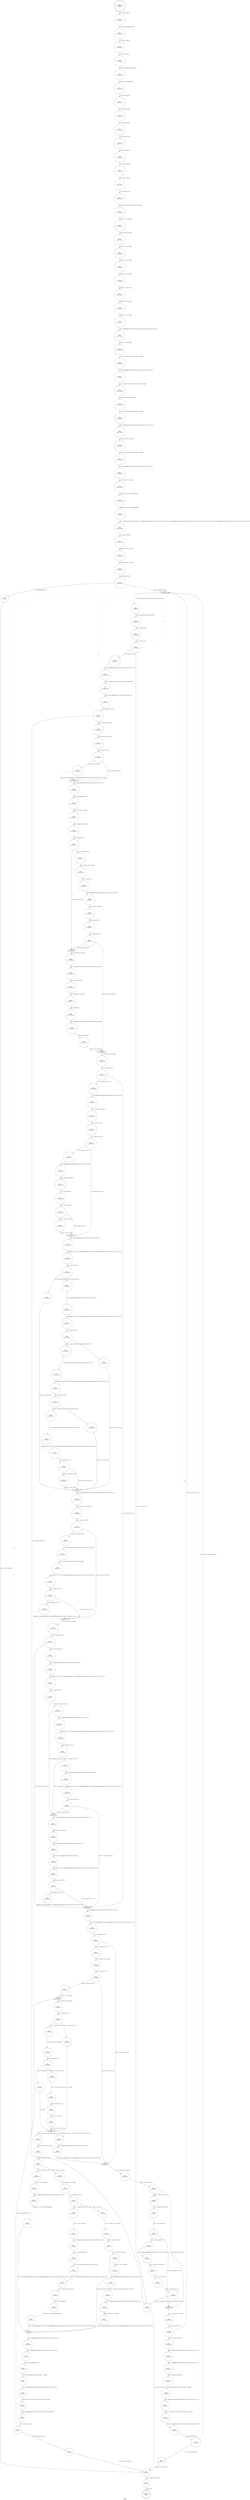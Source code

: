 digraph readmail {
label="readmail"
6003 [label="N6003\n(rp:0, ep:0)\nexit", shape="doublecircle"]
6004 [label="N6004\n(rp:234, ep:234)\nentry", shape="doublecircle"]
6004 -> 6006 [label="%4 = alloca i32, align 4"]
6006 [label="N6006\n(rp:233, ep:233)", shape="circle"]
6006 -> 6007 [label="%5 = alloca %struct.queue*, align 8"]
6007 [label="N6007\n(rp:232, ep:232)", shape="circle"]
6007 -> 6008 [label="%6 = alloca i32, align 4"]
6008 [label="N6008\n(rp:231, ep:231)", shape="circle"]
6008 -> 6009 [label="%7 = alloca i32, align 4"]
6009 [label="N6009\n(rp:230, ep:230)", shape="circle"]
6009 -> 6010 [label="%8 = alloca %struct.parse_state, align 4"]
6010 [label="N6010\n(rp:229, ep:229)", shape="circle"]
6010 -> 6011 [label="%9 = alloca [1000 x i8], align 16"]
6011 [label="N6011\n(rp:228, ep:228)", shape="circle"]
6011 -> 6012 [label="%10 = alloca i64, align 8"]
6012 [label="N6012\n(rp:227, ep:227)", shape="circle"]
6012 -> 6013 [label="%11 = alloca i64, align 8"]
6013 [label="N6013\n(rp:226, ep:226)", shape="circle"]
6013 -> 6014 [label="%12 = alloca i32, align 4"]
6014 [label="N6014\n(rp:225, ep:225)", shape="circle"]
6014 -> 6015 [label="%13 = alloca i32, align 4"]
6015 [label="N6015\n(rp:224, ep:224)", shape="circle"]
6015 -> 6016 [label="%14 = alloca i32, align 4"]
6016 [label="N6016\n(rp:223, ep:223)", shape="circle"]
6016 -> 6017 [label="%15 = alloca i32, align 4"]
6017 [label="N6017\n(rp:222, ep:222)", shape="circle"]
6017 -> 6018 [label="%16 = alloca i32, align 4"]
6018 [label="N6018\n(rp:221, ep:221)", shape="circle"]
6018 -> 6019 [label="%17 = alloca i32, align 4"]
6019 [label="N6019\n(rp:220, ep:220)", shape="circle"]
6019 -> 6021 [label="store %struct.queue* %0, %struct.queue** %5, align 8"]
6021 [label="N6021\n(rp:219, ep:219)", shape="circle"]
6021 -> 6023 [label="store i32 %1, i32* %6, align 4"]
6023 [label="N6023\n(rp:218, ep:218)", shape="circle"]
6023 -> 6030 [label="store i32 %2, i32* %7, align 4"]
6030 [label="N6030\n(rp:217, ep:217)", shape="circle"]
6030 -> 6032 [label="store i32 0, i32* %12, align 4"]
6032 [label="N6032\n(rp:216, ep:216)", shape="circle"]
6032 -> 6034 [label="store i32 0, i32* %13, align 4"]
6034 [label="N6034\n(rp:215, ep:215)", shape="circle"]
6034 -> 6036 [label="store i32 0, i32* %14, align 4"]
6036 [label="N6036\n(rp:214, ep:214)", shape="circle"]
6036 -> 6038 [label="store i32 0, i32* %15, align 4"]
6038 [label="N6038\n(rp:213, ep:213)", shape="circle"]
6038 -> 6040 [label="store i32 0, i32* %16, align 4"]
6040 [label="N6040\n(rp:212, ep:212)", shape="circle"]
6040 -> 6041 [label="store i32 0, i32* %17, align 4"]
6041 [label="N6041\n(rp:211, ep:211)", shape="circle"]
6041 -> 6042 [label="%18 = getelementptr inbounds %struct.parse_state, %struct.parse_state* %8, i32 0, i32 2"]
6042 [label="N6042\n(rp:210, ep:210)", shape="circle"]
6042 -> 6043 [label="store i32 0, i32* %18, align 4"]
6043 [label="N6043\n(rp:209, ep:209)", shape="circle"]
6043 -> 6044 [label="%19 = load %struct.queue*, %struct.queue** %5, align 8"]
6044 [label="N6044\n(rp:208, ep:208)", shape="circle"]
6044 -> 6045 [label="%20 = getelementptr inbounds %struct.queue, %struct.queue* %19, i32 0, i32 2"]
6045 [label="N6045\n(rp:207, ep:207)", shape="circle"]
6045 -> 6046 [label="%21 = load %struct._IO_FILE*, %struct._IO_FILE** %20, align 8"]
6046 [label="N6046\n(rp:206, ep:206)", shape="circle"]
6046 -> 6047 [label="%22 = load i32, i32* @useruid, align 4"]
6047 [label="N6047\n(rp:205, ep:205)", shape="circle"]
6047 -> 6048 [label="%23 = load %struct.queue*, %struct.queue** %5, align 8"]
6048 [label="N6048\n(rp:204, ep:204)", shape="circle"]
6048 -> 6049 [label="%24 = getelementptr inbounds %struct.queue, %struct.queue* %23, i32 0, i32 4"]
6049 [label="N6049\n(rp:203, ep:203)", shape="circle"]
6049 -> 6050 [label="%25 = load i8*, i8** %24, align 8"]
6050 [label="N6050\n(rp:202, ep:202)", shape="circle"]
6050 -> 6051 [label="%26 = load %struct.queue*, %struct.queue** %5, align 8"]
6051 [label="N6051\n(rp:201, ep:201)", shape="circle"]
6051 -> 6052 [label="%27 = getelementptr inbounds %struct.queue, %struct.queue* %26, i32 0, i32 1"]
6052 [label="N6052\n(rp:200, ep:200)", shape="circle"]
6052 -> 6053 [label="%28 = load i8*, i8** %27, align 8"]
6053 [label="N6053\n(rp:199, ep:199)", shape="circle"]
6053 -> 6054 [label="hostname --@-- %29 = call i8* @hostname()", style="dashed", color="blue"]
6054 [label="N6054\n(rp:198, ep:198)", shape="circle"]
6054 -> 6055 [label="rfc822date --@-- %30 = call i8* @rfc822date()", style="dashed", color="blue"]
6055 [label="N6055\n(rp:197, ep:197)", shape="circle"]
6055 -> 6056 [label="%31 = call i32 @fprintf(%struct._IO_FILE* %21, i8* getelementptr inbounds ([72 x i8], [72 x i8]* @.str.9.51, i32 0, i32 0), i8* getelementptr inbounds ([50 x i8], [50 x i8]* @username, i32 0, i32 0), i32 %22, i8* %25, i8* %28, i8* %29, i8* getelementptr inbounds ([26 x i8], [26 x i8]* @.str.5.47, i32 0, i32 0), i8* %30)"]
6056 [label="N6056\n(rp:196, ep:196)", shape="circle"]
6056 -> 6057 [label="%32 = sext i32 %31 to i64"]
6057 [label="N6057\n(rp:195, ep:195)", shape="circle"]
6057 -> 6058 [label="store i64 %32, i64* %11, align 8"]
6058 [label="N6058\n(rp:194, ep:194)", shape="circle"]
6058 -> 6059 [label="%33 = load i64, i64* %11, align 8"]
6059 [label="N6059\n(rp:193, ep:193)", shape="circle"]
6059 -> 6060 [label="%34 = icmp slt i64 %33, 0"]
6060 [label="N6060\n(rp:192, ep:192)", shape="circle"]
6060 -> 6282 [label="[%34 = icmp slt i64 %33, 0]"]
6060 -> 6064 [label="[!(%34 = icmp slt i64 %33, 0)]"]
6064 [label="N6064\n(rp:191, ep:53)", shape="box"]
6064 -> 6065 [label="%38 = load %struct._IO_FILE*, %struct._IO_FILE** @stdin, align 8"]
6064 -> 6064 [label="@", style="dashed", color="orange"]
6064 -> 6273 [label="@", style="dashed", color="orange"]
6064 -> 6243 [label="@", style="dashed", color="orange"]
6064 -> 6260 [label="@", style="dashed", color="orange"]
6064 -> 6068 [label="@", style="dashed", color="orange"]
6064 -> 6073 [label="@", style="dashed", color="orange"]
6065 [label="N6065\n(rp:190, ep:52)", shape="circle"]
6065 -> 6066 [label="%39 = call i32 @feof(%struct._IO_FILE* %38)"]
6066 [label="N6066\n(rp:189, ep:51)", shape="circle"]
6066 -> 6067 [label="%40 = icmp ne i32 %39, 0"]
6067 [label="N6067\n(rp:188, ep:50)", shape="circle"]
6067 -> 6068 [label="%41 = xor i1 %40, true"]
6068 [label="N6068\n(rp:187, ep:49)", shape="circle"]
6068 -> 6284 [label="[%41 = xor i1 %40, true]"]
6068 -> 6278 [label="[!(%41 = xor i1 %40, true)]"]
6070 [label="N6070\n(rp:185, ep:190)", shape="circle"]
6070 -> 6071 [label="%44 = load %struct._IO_FILE*, %struct._IO_FILE** @stdin, align 8"]
6071 [label="N6071\n(rp:184, ep:189)", shape="circle"]
6071 -> 6072 [label="%45 = call i8* @fgets(i8* %43, i32 999, %struct._IO_FILE* %44)"]
6072 [label="N6072\n(rp:183, ep:188)", shape="circle"]
6072 -> 6073 [label="%46 = icmp eq i8* %45, null"]
6073 [label="N6073\n(rp:182, ep:187)", shape="circle"]
6073 -> 6287 [label="[!(%46 = icmp eq i8* %45, null)]"]
6073 -> 6278 [label="[%46 = icmp eq i8* %45, null]"]
6076 [label="N6076\n(rp:180, ep:185)", shape="circle"]
6076 -> 6077 [label="%50 = icmp ne i32 %49, 0"]
6077 [label="N6077\n(rp:179, ep:184)", shape="circle"]
6077 -> 6288 [label="[%50 = icmp ne i32 %49, 0]"]
6077 -> 6080 [label="[!(%50 = icmp ne i32 %49, 0)]"]
6080 [label="N6080\n(rp:177, ep:182)", shape="box"]
6080 -> 6081 [label="%53 = getelementptr inbounds [1000 x i8], [1000 x i8]* %9, i32 0, i32 0"]
6081 [label="N6081\n(rp:176, ep:181)", shape="circle"]
6081 -> 6082 [label="%54 = call i64 @strlen(i8* %53)"]
6082 [label="N6082\n(rp:175, ep:180)", shape="circle"]
6082 -> 6083 [label="store i64 %54, i64* %10, align 8"]
6083 [label="N6083\n(rp:174, ep:179)", shape="circle"]
6083 -> 6084 [label="%55 = load i64, i64* %10, align 8"]
6084 [label="N6084\n(rp:173, ep:178)", shape="circle"]
6084 -> 6085 [label="%56 = icmp eq i64 %55, 0"]
6085 [label="N6085\n(rp:172, ep:177)", shape="circle"]
6085 -> 6291 [label="[!(%56 = icmp eq i64 %55, 0)]"]
6085 -> 6093 [label="[%56 = icmp eq i64 %55, 0]"]
6087 [label="N6087\n(rp:170, ep:175)", shape="circle"]
6087 -> 6088 [label="%59 = sub i64 %58, 1"]
6088 [label="N6088\n(rp:169, ep:174)", shape="circle"]
6088 -> 6089 [label="%60 = getelementptr inbounds [1000 x i8], [1000 x i8]* %9, i64 0, i64 %59"]
6089 [label="N6089\n(rp:168, ep:173)", shape="circle"]
6089 -> 6090 [label="%61 = load i8, i8* %60, align 1"]
6090 [label="N6090\n(rp:167, ep:172)", shape="circle"]
6090 -> 6091 [label="%62 = sext i8 %61 to i32"]
6091 [label="N6091\n(rp:166, ep:171)", shape="circle"]
6091 -> 6092 [label="%63 = icmp ne i32 %62, 10"]
6092 [label="N6092\n(rp:165, ep:170)", shape="circle"]
6092 -> 6093 [label="[%63 = icmp ne i32 %62, 10]"]
6092 -> 6102 [label="[!(%63 = icmp ne i32 %62, 10)]"]
6093 [label="N6093\n(rp:164, ep:169)", shape="box"]
6093 -> 6094 [label="%65 = load i64, i64* %10, align 8"]
6094 [label="N6094\n(rp:163, ep:168)", shape="circle"]
6094 -> 6095 [label="%66 = getelementptr inbounds [1000 x i8], [1000 x i8]* %9, i64 0, i64 %65"]
6095 [label="N6095\n(rp:162, ep:167)", shape="circle"]
6095 -> 6096 [label="store i8 10, i8* %66, align 1"]
6096 [label="N6096\n(rp:161, ep:166)", shape="circle"]
6096 -> 6097 [label="%67 = load i64, i64* %10, align 8"]
6097 [label="N6097\n(rp:160, ep:165)", shape="circle"]
6097 -> 6098 [label="%68 = add i64 %67, 1"]
6098 [label="N6098\n(rp:159, ep:164)", shape="circle"]
6098 -> 6099 [label="%69 = getelementptr inbounds [1000 x i8], [1000 x i8]* %9, i64 0, i64 %68"]
6099 [label="N6099\n(rp:158, ep:163)", shape="circle"]
6099 -> 6100 [label="store i8 0, i8* %69, align 1"]
6100 [label="N6100\n(rp:157, ep:162)", shape="circle"]
6100 -> 6102 [label="store i32 1, i32* %16, align 4"]
6102 [label="N6102\n(rp:156, ep:161)", shape="box"]
6102 -> 6103 [label="%71 = load i32, i32* %12, align 4"]
6103 [label="N6103\n(rp:155, ep:160)", shape="circle"]
6103 -> 6104 [label="%72 = icmp ne i32 %71, 0"]
6104 [label="N6104\n(rp:154, ep:159)", shape="circle"]
6104 -> 6295 [label="[!(%72 = icmp ne i32 %71, 0)]"]
6104 -> 6182 [label="[%72 = icmp ne i32 %71, 0]"]
6106 [label="N6106\n(rp:152, ep:157)", shape="circle"]
6106 -> 6107 [label="%75 = load i8, i8* %74, align 16"]
6107 [label="N6107\n(rp:151, ep:156)", shape="circle"]
6107 -> 6108 [label="%76 = sext i8 %75 to i32"]
6108 [label="N6108\n(rp:150, ep:155)", shape="circle"]
6108 -> 6109 [label="%77 = icmp eq i32 %76, 32"]
6109 [label="N6109\n(rp:149, ep:154)", shape="circle"]
6109 -> 6297 [label="[!(%77 = icmp eq i32 %76, 32)]"]
6109 -> 6117 [label="[%77 = icmp eq i32 %76, 32]"]
6111 [label="N6111\n(rp:147, ep:152)", shape="circle"]
6111 -> 6112 [label="%80 = load i8, i8* %79, align 16"]
6112 [label="N6112\n(rp:146, ep:151)", shape="circle"]
6112 -> 6113 [label="%81 = sext i8 %80 to i32"]
6113 [label="N6113\n(rp:145, ep:150)", shape="circle"]
6113 -> 6114 [label="%82 = icmp eq i32 %81, 9"]
6114 [label="N6114\n(rp:144, ep:149)", shape="circle"]
6114 -> 6299 [label="[!(%82 = icmp eq i32 %81, 9)]"]
6114 -> 6117 [label="[%82 = icmp eq i32 %81, 9]"]
6117 [label="N6117\n(rp:142, ep:147)", shape="box"]
6117 -> 6118 [label="%85 = getelementptr inbounds [1000 x i8], [1000 x i8]* %9, i32 0, i32 0"]
6118 [label="N6118\n(rp:141, ep:146)", shape="circle"]
6118 -> 6119 [label="strprefixcmp --@-- %86 = call i32 @strprefixcmp(i8* %85, i8* getelementptr inbounds ([6 x i8], [6 x i8]* @.str.11.53, i32 0, i32 0))", style="dashed", color="blue"]
6119 [label="N6119\n(rp:140, ep:145)", shape="circle"]
6119 -> 6120 [label="%87 = icmp eq i32 %86, 0"]
6120 [label="N6120\n(rp:139, ep:144)", shape="circle"]
6120 -> 6300 [label="[%87 = icmp eq i32 %86, 0]"]
6120 -> 6301 [label="[!(%87 = icmp eq i32 %86, 0)]"]
6124 [label="N6124\n(rp:137, ep:142)", shape="circle"]
6124 -> 6125 [label="strprefixcmp --@-- %91 = call i32 @strprefixcmp(i8* %90, i8* getelementptr inbounds ([12 x i8], [12 x i8]* @.str.12.54, i32 0, i32 0))", style="dashed", color="blue"]
6125 [label="N6125\n(rp:136, ep:141)", shape="circle"]
6125 -> 6126 [label="%92 = icmp eq i32 %91, 0"]
6126 [label="N6126\n(rp:135, ep:140)", shape="circle"]
6126 -> 6302 [label="[%92 = icmp eq i32 %91, 0]"]
6126 -> 6303 [label="[!(%92 = icmp eq i32 %91, 0)]"]
6130 [label="N6130\n(rp:133, ep:138)", shape="circle"]
6130 -> 6131 [label="strprefixcmp --@-- %96 = call i32 @strprefixcmp(i8* %95, i8* getelementptr inbounds ([6 x i8], [6 x i8]* @.str.13.55, i32 0, i32 0))", style="dashed", color="blue"]
6131 [label="N6131\n(rp:132, ep:137)", shape="circle"]
6131 -> 6132 [label="%97 = icmp eq i32 %96, 0"]
6132 [label="N6132\n(rp:131, ep:136)", shape="circle"]
6132 -> 6304 [label="[%97 = icmp eq i32 %96, 0]"]
6132 -> 6305 [label="[!(%97 = icmp eq i32 %96, 0)]"]
6136 [label="N6136\n(rp:129, ep:134)", shape="circle"]
6136 -> 6137 [label="strprefixcmp --@-- %101 = call i32 @strprefixcmp(i8* %100, i8* getelementptr inbounds ([5 x i8], [5 x i8]* @.str.14.56, i32 0, i32 0))", style="dashed", color="blue"]
6137 [label="N6137\n(rp:128, ep:133)", shape="circle"]
6137 -> 6138 [label="%102 = icmp eq i32 %101, 0"]
6138 [label="N6138\n(rp:127, ep:132)", shape="circle"]
6138 -> 6306 [label="[%102 = icmp eq i32 %101, 0]"]
6138 -> 6144 [label="[!(%102 = icmp eq i32 %101, 0)]"]
6144 [label="N6144\n(rp:122, ep:127)", shape="box"]
6144 -> 6145 [label="%108 = getelementptr inbounds %struct.parse_state, %struct.parse_state* %8, i32 0, i32 2"]
6145 [label="N6145\n(rp:121, ep:126)", shape="circle"]
6145 -> 6146 [label="%109 = load i32, i32* %108, align 4"]
6146 [label="N6146\n(rp:120, ep:125)", shape="circle"]
6146 -> 6147 [label="%110 = icmp ne i32 %109, 0"]
6147 [label="N6147\n(rp:119, ep:124)", shape="circle"]
6147 -> 6308 [label="[%110 = icmp ne i32 %109, 0]"]
6147 -> 6156 [label="[!(%110 = icmp ne i32 %109, 0)]"]
6149 [label="N6149\n(rp:117, ep:122)", shape="circle"]
6149 -> 6150 [label="%113 = load %struct.queue*, %struct.queue** %5, align 8"]
6150 [label="N6150\n(rp:116, ep:121)", shape="circle"]
6150 -> 6151 [label="parse_addrs --@-- %114 = call i32 @parse_addrs(%struct.parse_state* %8, i8* %112, %struct.queue* %113)", style="dashed", color="blue"]
6151 [label="N6151\n(rp:115, ep:120)", shape="circle"]
6151 -> 6152 [label="%115 = icmp slt i32 %114, 0"]
6152 [label="N6152\n(rp:114, ep:119)", shape="circle"]
6152 -> 6310 [label="[%115 = icmp slt i32 %114, 0]"]
6152 -> 6156 [label="[!(%115 = icmp slt i32 %114, 0)]"]
6156 [label="N6156\n(rp:112, ep:117)", shape="box"]
6156 -> 6157 [label="%119 = load i32, i32* %7, align 4"]
6157 [label="N6157\n(rp:111, ep:116)", shape="circle"]
6157 -> 6158 [label="%120 = icmp ne i32 %119, 0"]
6158 [label="N6158\n(rp:110, ep:115)", shape="circle"]
6158 -> 6312 [label="[%120 = icmp ne i32 %119, 0]"]
6158 -> 6182 [label="[!(%120 = icmp ne i32 %119, 0)]"]
6160 [label="N6160\n(rp:108, ep:113)", shape="circle"]
6160 -> 6161 [label="strprefixcmp --@-- %123 = call i32 @strprefixcmp(i8* %122, i8* getelementptr inbounds ([4 x i8], [4 x i8]* @.str.16.58, i32 0, i32 0))", style="dashed", color="blue"]
6161 [label="N6161\n(rp:107, ep:112)", shape="circle"]
6161 -> 6162 [label="%124 = icmp eq i32 %123, 0"]
6162 [label="N6162\n(rp:106, ep:111)", shape="circle"]
6162 -> 6315 [label="[!(%124 = icmp eq i32 %123, 0)]"]
6162 -> 6171 [label="[%124 = icmp eq i32 %123, 0]"]
6164 [label="N6164\n(rp:104, ep:109)", shape="circle"]
6164 -> 6165 [label="strprefixcmp --@-- %127 = call i32 @strprefixcmp(i8* %126, i8* getelementptr inbounds ([4 x i8], [4 x i8]* @.str.17.59, i32 0, i32 0))", style="dashed", color="blue"]
6165 [label="N6165\n(rp:103, ep:108)", shape="circle"]
6165 -> 6166 [label="%128 = icmp eq i32 %127, 0"]
6166 [label="N6166\n(rp:102, ep:107)", shape="circle"]
6166 -> 6317 [label="[!(%128 = icmp eq i32 %127, 0)]"]
6166 -> 6171 [label="[%128 = icmp eq i32 %127, 0]"]
6168 [label="N6168\n(rp:100, ep:105)", shape="circle"]
6168 -> 6169 [label="strprefixcmp --@-- %131 = call i32 @strprefixcmp(i8* %130, i8* getelementptr inbounds ([5 x i8], [5 x i8]* @.str.14.56, i32 0, i32 0))", style="dashed", color="blue"]
6169 [label="N6169\n(rp:99, ep:104)", shape="circle"]
6169 -> 6170 [label="%132 = icmp eq i32 %131, 0"]
6170 [label="N6170\n(rp:98, ep:103)", shape="circle"]
6170 -> 6171 [label="[%132 = icmp eq i32 %131, 0]"]
6170 -> 6182 [label="[!(%132 = icmp eq i32 %131, 0)]"]
6171 [label="N6171\n(rp:97, ep:102)", shape="box"]
6171 -> 6172 [label="%134 = getelementptr inbounds %struct.parse_state, %struct.parse_state* %8, i32 0, i32 2"]
6172 [label="N6172\n(rp:96, ep:101)", shape="circle"]
6172 -> 6173 [label="store i32 1, i32* %134, align 4"]
6173 [label="N6173\n(rp:95, ep:100)", shape="circle"]
6173 -> 6174 [label="%135 = getelementptr inbounds [1000 x i8], [1000 x i8]* %9, i32 0, i32 0"]
6174 [label="N6174\n(rp:94, ep:99)", shape="circle"]
6174 -> 6175 [label="%136 = load %struct.queue*, %struct.queue** %5, align 8"]
6175 [label="N6175\n(rp:93, ep:98)", shape="circle"]
6175 -> 6176 [label="parse_addrs --@-- %137 = call i32 @parse_addrs(%struct.parse_state* %8, i8* %135, %struct.queue* %136)", style="dashed", color="blue"]
6176 [label="N6176\n(rp:92, ep:97)", shape="circle"]
6176 -> 6177 [label="%138 = icmp slt i32 %137, 0"]
6177 [label="N6177\n(rp:91, ep:96)", shape="circle"]
6177 -> 6320 [label="[%138 = icmp slt i32 %137, 0]"]
6177 -> 6182 [label="[!(%138 = icmp slt i32 %137, 0)]"]
6182 [label="N6182\n(rp:89, ep:94)", shape="box"]
6182 -> 6183 [label="%143 = getelementptr inbounds [1000 x i8], [1000 x i8]* %9, i32 0, i32 0"]
6183 [label="N6183\n(rp:88, ep:93)", shape="circle"]
6183 -> 6184 [label="%144 = call i32 @strcmp(i8* %143, i8* getelementptr inbounds ([2 x i8], [2 x i8]* @.str.18.60, i32 0, i32 0))"]
6184 [label="N6184\n(rp:87, ep:92)", shape="circle"]
6184 -> 6185 [label="%145 = icmp eq i32 %144, 0"]
6185 [label="N6185\n(rp:86, ep:91)", shape="circle"]
6185 -> 6322 [label="[%145 = icmp eq i32 %144, 0]"]
6185 -> 6250 [label="[!(%145 = icmp eq i32 %144, 0)]"]
6187 [label="N6187\n(rp:84, ep:89)", shape="circle"]
6187 -> 6188 [label="%148 = icmp ne i32 %147, 0"]
6188 [label="N6188\n(rp:83, ep:88)", shape="circle"]
6188 -> 6325 [label="[!(%148 = icmp ne i32 %147, 0)]"]
6188 -> 6250 [label="[%148 = icmp ne i32 %147, 0]"]
6191 [label="N6191\n(rp:81, ep:86)", shape="box"]
6191 -> 6192 [label="%151 = load i32, i32* %15, align 4"]
6192 [label="N6192\n(rp:80, ep:85)", shape="circle"]
6192 -> 6193 [label="%152 = icmp ne i32 %151, 0"]
6193 [label="N6193\n(rp:79, ep:84)", shape="circle"]
6193 -> 6326 [label="[%152 = icmp ne i32 %151, 0]"]
6193 -> 6327 [label="[!(%152 = icmp ne i32 %151, 0)]"]
6195 [label="N6195\n(rp:76, ep:82)", shape="circle"]
6195 -> 6196 [label="%155 = icmp ne i32 %154, 0"]
6196 [label="N6196\n(rp:75, ep:81)", shape="circle"]
6196 -> 6329 [label="[%155 = icmp ne i32 %154, 0]"]
6196 -> 6330 [label="[!(%155 = icmp ne i32 %154, 0)]"]
6198 [label="N6198\n(rp:72, ep:79)", shape="circle"]
6198 -> 6199 [label="%158 = icmp ne i32 %157, 0"]
6199 [label="N6199\n(rp:71, ep:78)", shape="circle"]
6199 -> 6200 [label="%159 = xor i1 %158, true"]
6200 [label="N6200\n(rp:70, ep:75)", shape="circle"]
6200 -> 6201 [label="161 = [%159 = xor i1 %158, true]"]
6201 [label="N6201\n(rp:69, ep:74)", shape="box"]
6201 -> 6333 [label="[%161 = phi i1 [ true, %153 ], [ true, %150 ], [ %159, %156 ]]"]
6201 -> 6334 [label="[!(%161 = phi i1 [ true, %153 ], [ true, %150 ], [ %159, %156 ])]"]
6203 [label="N6203\n(rp:40, ep:42)", shape="circle"]
6203 -> 6204 [label="%164 = icmp ne i32 %163, 0"]
6204 [label="N6204\n(rp:39, ep:41)", shape="circle"]
6204 -> 6335 [label="[%164 = icmp ne i32 %163, 0]"]
6204 -> 6336 [label="[!(%164 = icmp ne i32 %163, 0)]"]
6206 [label="N6206\n(rp:37, ep:22)", shape="circle"]
6206 -> 6207 [label="%166 = getelementptr inbounds [1000 x i8], [1000 x i8]* %9, i32 0, i32 0"]
6207 [label="N6207\n(rp:36, ep:19)", shape="circle"]
6207 -> 6208 [label="rfc822date --@-- %167 = call i8* @rfc822date()", style="dashed", color="blue"]
6208 [label="N6208\n(rp:35, ep:16)", shape="circle"]
6208 -> 6235 [label="%168 = call i32 @snprintf(i8* %166, i64 1000, i8* getelementptr inbounds ([10 x i8], [10 x i8]* @.str.19.61, i32 0, i32 0), i8* %167)"]
6211 [label="N6211\n(rp:33, ep:39)", shape="circle"]
6211 -> 6212 [label="%171 = icmp ne i32 %170, 0"]
6212 [label="N6212\n(rp:32, ep:38)", shape="circle"]
6212 -> 6337 [label="[%171 = icmp ne i32 %170, 0]"]
6212 -> 6338 [label="[!(%171 = icmp ne i32 %170, 0)]"]
6214 [label="N6214\n(rp:30, ep:35)", shape="circle"]
6214 -> 6215 [label="%173 = getelementptr inbounds [1000 x i8], [1000 x i8]* %9, i32 0, i32 0"]
6215 [label="N6215\n(rp:29, ep:33)", shape="circle"]
6215 -> 6216 [label="%174 = call i64 @time(i64* null)"]
6216 [label="N6216\n(rp:28, ep:30)", shape="circle"]
6216 -> 6217 [label="%175 = load %struct.queue*, %struct.queue** %5, align 8"]
6217 [label="N6217\n(rp:27, ep:28)", shape="circle"]
6217 -> 6218 [label="%176 = getelementptr inbounds %struct.queue, %struct.queue* %175, i32 0, i32 1"]
6218 [label="N6218\n(rp:26, ep:26)", shape="circle"]
6218 -> 6219 [label="%177 = load i8*, i8** %176, align 8"]
6219 [label="N6219\n(rp:25, ep:23)", shape="circle"]
6219 -> 6220 [label="%178 = call i64 @random()"]
6220 [label="N6220\n(rp:24, ep:20)", shape="circle"]
6220 -> 6221 [label="hostname --@-- %179 = call i8* @hostname()", style="dashed", color="blue"]
6221 [label="N6221\n(rp:23, ep:17)", shape="circle"]
6221 -> 6235 [label="%180 = call i32 @snprintf(i8* %173, i64 1000, i8* getelementptr inbounds ([29 x i8], [29 x i8]* @.str.20.62, i32 0, i32 0), i64 %174, i8* %177, i64 %178, i8* %179)"]
6224 [label="N6224\n(rp:21, ep:34)", shape="circle"]
6224 -> 6225 [label="%183 = icmp ne i32 %182, 0"]
6225 [label="N6225\n(rp:20, ep:32)", shape="circle"]
6225 -> 6340 [label="[!(%183 = icmp ne i32 %182, 0)]"]
6225 -> 6235 [label="[%183 = icmp ne i32 %182, 0]"]
6227 [label="N6227\n(rp:18, ep:29)", shape="circle"]
6227 -> 6228 [label="%185 = getelementptr inbounds [1000 x i8], [1000 x i8]* %9, i32 0, i32 0"]
6228 [label="N6228\n(rp:17, ep:27)", shape="circle"]
6228 -> 6229 [label="%186 = load %struct.queue*, %struct.queue** %5, align 8"]
6229 [label="N6229\n(rp:16, ep:24)", shape="circle"]
6229 -> 6230 [label="%187 = getelementptr inbounds %struct.queue, %struct.queue* %186, i32 0, i32 4"]
6230 [label="N6230\n(rp:15, ep:21)", shape="circle"]
6230 -> 6231 [label="%188 = load i8*, i8** %187, align 8"]
6231 [label="N6231\n(rp:14, ep:18)", shape="circle"]
6231 -> 6235 [label="%189 = call i32 @snprintf(i8* %185, i64 1000, i8* getelementptr inbounds ([12 x i8], [12 x i8]* @.str.21.63, i32 0, i32 0), i8* %188)"]
6235 [label="N6235\n(rp:13, ep:15)", shape="box"]
6235 -> 6236 [label="%193 = getelementptr inbounds [1000 x i8], [1000 x i8]* %9, i32 0, i32 0"]
6236 [label="N6236\n(rp:12, ep:14)", shape="circle"]
6236 -> 6237 [label="%194 = getelementptr inbounds [1000 x i8], [1000 x i8]* %9, i32 0, i32 0"]
6237 [label="N6237\n(rp:11, ep:13)", shape="circle"]
6237 -> 6238 [label="%195 = call i64 @strlen(i8* %194)"]
6238 [label="N6238\n(rp:10, ep:12)", shape="circle"]
6238 -> 6239 [label="%196 = load %struct.queue*, %struct.queue** %5, align 8"]
6239 [label="N6239\n(rp:9, ep:11)", shape="circle"]
6239 -> 6240 [label="%197 = getelementptr inbounds %struct.queue, %struct.queue* %196, i32 0, i32 2"]
6240 [label="N6240\n(rp:8, ep:10)", shape="circle"]
6240 -> 6241 [label="%198 = load %struct._IO_FILE*, %struct._IO_FILE** %197, align 8"]
6241 [label="N6241\n(rp:7, ep:9)", shape="circle"]
6241 -> 6242 [label="%199 = call i64 @fwrite(i8* %193, i64 %195, i64 1, %struct._IO_FILE* %198)"]
6242 [label="N6242\n(rp:6, ep:8)", shape="circle"]
6242 -> 6243 [label="%200 = icmp ne i64 %199, 1"]
6243 [label="N6243\n(rp:5, ep:7)", shape="circle"]
6243 -> 6341 [label="[%200 = icmp ne i64 %199, 1]"]
6243 -> 6191 [label="[!(%200 = icmp ne i64 %199, 1)]"]
6248 [label="N6248\n(rp:67, ep:72)", shape="circle"]
6248 -> 6250 [label="%205 = call i8* @strcpy(i8* %204, i8* getelementptr inbounds ([2 x i8], [2 x i8]* @.str.18.60, i32 0, i32 0))"]
6250 [label="N6250\n(rp:66, ep:71)", shape="box"]
6250 -> 6251 [label="%207 = load i32, i32* %6, align 4"]
6251 [label="N6251\n(rp:65, ep:70)", shape="circle"]
6251 -> 6252 [label="%208 = icmp ne i32 %207, 0"]
6252 [label="N6252\n(rp:64, ep:69)", shape="circle"]
6252 -> 6344 [label="[!(%208 = icmp ne i32 %207, 0)]"]
6252 -> 6262 [label="[%208 = icmp ne i32 %207, 0]"]
6254 [label="N6254\n(rp:62, ep:67)", shape="circle"]
6254 -> 6255 [label="%211 = icmp eq i64 %210, 2"]
6255 [label="N6255\n(rp:61, ep:66)", shape="circle"]
6255 -> 6345 [label="[%211 = icmp eq i64 %210, 2]"]
6255 -> 6262 [label="[!(%211 = icmp eq i64 %210, 2)]"]
6257 [label="N6257\n(rp:59, ep:47)", shape="circle"]
6257 -> 6258 [label="%214 = load i8, i8* %213, align 16"]
6258 [label="N6258\n(rp:58, ep:46)", shape="circle"]
6258 -> 6259 [label="%215 = sext i8 %214 to i32"]
6259 [label="N6259\n(rp:57, ep:45)", shape="circle"]
6259 -> 6260 [label="%216 = icmp eq i32 %215, 46"]
6260 [label="N6260\n(rp:56, ep:44)", shape="circle"]
6260 -> 6278 [label="[%216 = icmp eq i32 %215, 46]"]
6260 -> 6262 [label="[!(%216 = icmp eq i32 %215, 46)]"]
6262 [label="N6262\n(rp:55, ep:65)", shape="box"]
6262 -> 6263 [label="%219 = load i32, i32* %17, align 4"]
6263 [label="N6263\n(rp:54, ep:64)", shape="circle"]
6263 -> 6264 [label="%220 = icmp ne i32 %219, 0"]
6264 [label="N6264\n(rp:53, ep:63)", shape="circle"]
6264 -> 6350 [label="[!(%220 = icmp ne i32 %219, 0)]"]
6264 -> 6064 [label="[%220 = icmp ne i32 %219, 0]"]
6266 [label="N6266\n(rp:51, ep:61)", shape="circle"]
6266 -> 6267 [label="%223 = getelementptr inbounds [1000 x i8], [1000 x i8]* %9, i32 0, i32 0"]
6267 [label="N6267\n(rp:50, ep:60)", shape="circle"]
6267 -> 6268 [label="%224 = call i64 @strlen(i8* %223)"]
6268 [label="N6268\n(rp:49, ep:59)", shape="circle"]
6268 -> 6269 [label="%225 = load %struct.queue*, %struct.queue** %5, align 8"]
6269 [label="N6269\n(rp:48, ep:58)", shape="circle"]
6269 -> 6270 [label="%226 = getelementptr inbounds %struct.queue, %struct.queue* %225, i32 0, i32 2"]
6270 [label="N6270\n(rp:47, ep:57)", shape="circle"]
6270 -> 6271 [label="%227 = load %struct._IO_FILE*, %struct._IO_FILE** %226, align 8"]
6271 [label="N6271\n(rp:46, ep:56)", shape="circle"]
6271 -> 6272 [label="%228 = call i64 @fwrite(i8* %222, i64 %224, i64 1, %struct._IO_FILE* %227)"]
6272 [label="N6272\n(rp:45, ep:55)", shape="circle"]
6272 -> 6273 [label="%229 = icmp ne i64 %228, 1"]
6273 [label="N6273\n(rp:44, ep:54)", shape="circle"]
6273 -> 6351 [label="[%229 = icmp ne i64 %228, 1]"]
6273 -> 6064 [label="[!(%229 = icmp ne i64 %228, 1)]"]
6278 [label="N6278\n(rp:42, ep:5)", shape="circle"]
6278 -> 6280 [label="store i32 0, i32* %4, align 4"]
6280 [label="N6280\n(rp:2, ep:2)", shape="circle"]
6280 -> 6281 [label="%235 = load i32, i32* %4, align 4"]
6281 [label="N6281\n(rp:1, ep:1)", shape="circle"]
6281 -> 6003 [label="ret i32 %235"]
6282 [label="N6282\n(rp:3, ep:3)", shape="circle"]
6282 -> 6280 [label="store i32 -1, i32* %4, align 4"]
6284 [label="N6284\n(rp:186, ep:191)", shape="circle"]
6284 -> 6070 [label="%43 = getelementptr inbounds [1000 x i8], [1000 x i8]* %9, i32 0, i32 0"]
6287 [label="N6287\n(rp:181, ep:186)", shape="circle"]
6287 -> 6076 [label="%49 = load i32, i32* %16, align 4"]
6288 [label="N6288\n(rp:178, ep:183)", shape="circle"]
6288 -> 6080 [label="errlogx --@-- call void @errlogx(i32 1, i8* getelementptr inbounds ([22 x i8], [22 x i8]* @.str.10.52, i32 0, i32 0))", style="dashed", color="blue"]
6291 [label="N6291\n(rp:171, ep:176)", shape="circle"]
6291 -> 6087 [label="%58 = load i64, i64* %10, align 8"]
6295 [label="N6295\n(rp:153, ep:158)", shape="circle"]
6295 -> 6106 [label="%74 = getelementptr inbounds [1000 x i8], [1000 x i8]* %9, i64 0, i64 0"]
6297 [label="N6297\n(rp:148, ep:153)", shape="circle"]
6297 -> 6111 [label="%79 = getelementptr inbounds [1000 x i8], [1000 x i8]* %9, i64 0, i64 0"]
6299 [label="N6299\n(rp:143, ep:148)", shape="circle"]
6299 -> 6117 [label="store i32 0, i32* %17, align 4"]
6300 [label="N6300\n(rp:123, ep:128)", shape="circle"]
6300 -> 6144 [label="store i32 1, i32* %15, align 4"]
6301 [label="N6301\n(rp:138, ep:143)", shape="circle"]
6301 -> 6124 [label="%90 = getelementptr inbounds [1000 x i8], [1000 x i8]* %9, i32 0, i32 0"]
6302 [label="N6302\n(rp:124, ep:129)", shape="circle"]
6302 -> 6144 [label="store i32 1, i32* %14, align 4"]
6303 [label="N6303\n(rp:134, ep:139)", shape="circle"]
6303 -> 6130 [label="%95 = getelementptr inbounds [1000 x i8], [1000 x i8]* %9, i32 0, i32 0"]
6304 [label="N6304\n(rp:125, ep:130)", shape="circle"]
6304 -> 6144 [label="store i32 1, i32* %13, align 4"]
6305 [label="N6305\n(rp:130, ep:135)", shape="circle"]
6305 -> 6136 [label="%100 = getelementptr inbounds [1000 x i8], [1000 x i8]* %9, i32 0, i32 0"]
6306 [label="N6306\n(rp:126, ep:131)", shape="circle"]
6306 -> 6144 [label="store i32 1, i32* %17, align 4"]
6308 [label="N6308\n(rp:118, ep:123)", shape="circle"]
6308 -> 6149 [label="%112 = getelementptr inbounds [1000 x i8], [1000 x i8]* %9, i32 0, i32 0"]
6310 [label="N6310\n(rp:113, ep:118)", shape="circle"]
6310 -> 6156 [label="errlogx --@-- call void @errlogx(i32 1, i8* getelementptr inbounds ([27 x i8], [27 x i8]* @.str.15.57, i32 0, i32 0))", style="dashed", color="blue"]
6312 [label="N6312\n(rp:109, ep:114)", shape="circle"]
6312 -> 6160 [label="%122 = getelementptr inbounds [1000 x i8], [1000 x i8]* %9, i32 0, i32 0"]
6315 [label="N6315\n(rp:105, ep:110)", shape="circle"]
6315 -> 6164 [label="%126 = getelementptr inbounds [1000 x i8], [1000 x i8]* %9, i32 0, i32 0"]
6317 [label="N6317\n(rp:101, ep:106)", shape="circle"]
6317 -> 6168 [label="%130 = getelementptr inbounds [1000 x i8], [1000 x i8]* %9, i32 0, i32 0"]
6320 [label="N6320\n(rp:90, ep:95)", shape="circle"]
6320 -> 6182 [label="errlogx --@-- call void @errlogx(i32 1, i8* getelementptr inbounds ([27 x i8], [27 x i8]* @.str.15.57, i32 0, i32 0))", style="dashed", color="blue"]
6322 [label="N6322\n(rp:85, ep:90)", shape="circle"]
6322 -> 6187 [label="%147 = load i32, i32* %12, align 4"]
6325 [label="N6325\n(rp:82, ep:87)", shape="circle"]
6325 -> 6191 [label="store i32 1, i32* %12, align 4"]
6326 [label="N6326\n(rp:77, ep:83)", shape="circle"]
6326 -> 6195 [label="%154 = load i32, i32* %14, align 4"]
6327 [label="N6327\n(rp:78, ep:76)", shape="circle"]
6327 -> 6201 [label="161 = [true]"]
6329 [label="N6329\n(rp:73, ep:80)", shape="circle"]
6329 -> 6198 [label="%157 = load i32, i32* %13, align 4"]
6330 [label="N6330\n(rp:74, ep:77)", shape="circle"]
6330 -> 6201 [label="161 = [true]"]
6333 [label="N6333\n(rp:41, ep:43)", shape="circle"]
6333 -> 6203 [label="%163 = load i32, i32* %15, align 4"]
6334 [label="N6334\n(rp:68, ep:73)", shape="circle"]
6334 -> 6248 [label="%204 = getelementptr inbounds [1000 x i8], [1000 x i8]* %9, i32 0, i32 0"]
6335 [label="N6335\n(rp:34, ep:40)", shape="circle"]
6335 -> 6211 [label="%170 = load i32, i32* %14, align 4"]
6336 [label="N6336\n(rp:38, ep:25)", shape="circle"]
6336 -> 6206 [label="store i32 1, i32* %15, align 4"]
6337 [label="N6337\n(rp:22, ep:36)", shape="circle"]
6337 -> 6224 [label="%182 = load i32, i32* %13, align 4"]
6338 [label="N6338\n(rp:31, ep:37)", shape="circle"]
6338 -> 6214 [label="store i32 1, i32* %14, align 4"]
6340 [label="N6340\n(rp:19, ep:31)", shape="circle"]
6340 -> 6227 [label="store i32 1, i32* %13, align 4"]
6341 [label="N6341\n(rp:4, ep:4)", shape="circle"]
6341 -> 6280 [label="store i32 -1, i32* %4, align 4"]
6344 [label="N6344\n(rp:63, ep:68)", shape="circle"]
6344 -> 6254 [label="%210 = load i64, i64* %10, align 8"]
6345 [label="N6345\n(rp:60, ep:48)", shape="circle"]
6345 -> 6257 [label="%213 = getelementptr inbounds [1000 x i8], [1000 x i8]* %9, i64 0, i64 0"]
6350 [label="N6350\n(rp:52, ep:62)", shape="circle"]
6350 -> 6266 [label="%222 = getelementptr inbounds [1000 x i8], [1000 x i8]* %9, i32 0, i32 0"]
6351 [label="N6351\n(rp:43, ep:6)", shape="circle"]
6351 -> 6280 [label="store i32 -1, i32* %4, align 4"]
}
